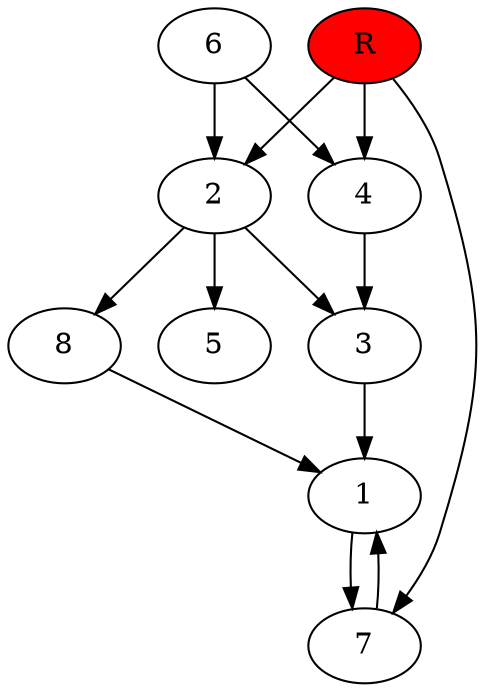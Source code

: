digraph prb27636 {
	1
	2
	3
	4
	5
	6
	7
	8
	R [fillcolor="#ff0000" style=filled]
	1 -> 7
	2 -> 3
	2 -> 5
	2 -> 8
	3 -> 1
	4 -> 3
	6 -> 2
	6 -> 4
	7 -> 1
	8 -> 1
	R -> 2
	R -> 4
	R -> 7
}
